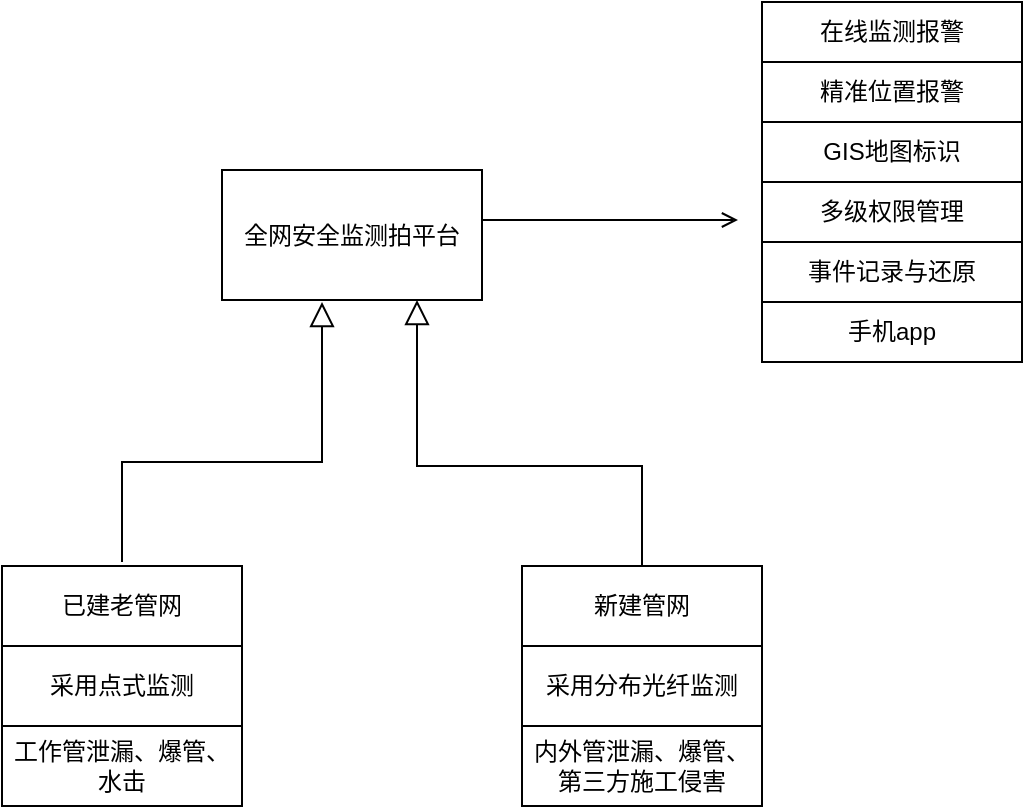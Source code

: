 <mxfile version="16.1.0" type="github">
  <diagram id="C5RBs43oDa-KdzZeNtuy" name="Page-1">
    <mxGraphModel dx="1185" dy="625" grid="1" gridSize="10" guides="1" tooltips="1" connect="1" arrows="1" fold="1" page="1" pageScale="1" pageWidth="827" pageHeight="1169" math="0" shadow="0">
      <root>
        <mxCell id="WIyWlLk6GJQsqaUBKTNV-0" />
        <mxCell id="WIyWlLk6GJQsqaUBKTNV-1" parent="WIyWlLk6GJQsqaUBKTNV-0" />
        <mxCell id="zkfFHV4jXpPFQw0GAbJ--12" value="" style="endArrow=block;endSize=10;endFill=0;shadow=0;strokeWidth=1;rounded=0;edgeStyle=elbowEdgeStyle;elbow=vertical;" parent="WIyWlLk6GJQsqaUBKTNV-1" edge="1">
          <mxGeometry width="160" relative="1" as="geometry">
            <mxPoint x="200" y="360" as="sourcePoint" />
            <mxPoint x="300" y="230" as="targetPoint" />
            <Array as="points">
              <mxPoint x="250" y="310" />
            </Array>
          </mxGeometry>
        </mxCell>
        <mxCell id="zkfFHV4jXpPFQw0GAbJ--26" value="" style="endArrow=open;shadow=0;strokeWidth=1;rounded=0;endFill=1;edgeStyle=elbowEdgeStyle;elbow=vertical;" parent="WIyWlLk6GJQsqaUBKTNV-1" edge="1">
          <mxGeometry x="0.5" y="41" relative="1" as="geometry">
            <mxPoint x="380" y="189" as="sourcePoint" />
            <mxPoint x="508" y="189" as="targetPoint" />
            <mxPoint x="-40" y="32" as="offset" />
          </mxGeometry>
        </mxCell>
        <mxCell id="Zr6cD8WPCJdPZ7BDopXq-2" value="全网安全监测拍平台" style="rounded=0;whiteSpace=wrap;html=1;" vertex="1" parent="WIyWlLk6GJQsqaUBKTNV-1">
          <mxGeometry x="250" y="164" width="130" height="65" as="geometry" />
        </mxCell>
        <mxCell id="Zr6cD8WPCJdPZ7BDopXq-5" value="精准位置报警" style="rounded=0;whiteSpace=wrap;html=1;" vertex="1" parent="WIyWlLk6GJQsqaUBKTNV-1">
          <mxGeometry x="520" y="110" width="130" height="30" as="geometry" />
        </mxCell>
        <mxCell id="Zr6cD8WPCJdPZ7BDopXq-7" value="GIS地图标识" style="rounded=0;whiteSpace=wrap;html=1;" vertex="1" parent="WIyWlLk6GJQsqaUBKTNV-1">
          <mxGeometry x="520" y="140" width="130" height="30" as="geometry" />
        </mxCell>
        <mxCell id="Zr6cD8WPCJdPZ7BDopXq-8" value="多级权限管理" style="rounded=0;whiteSpace=wrap;html=1;" vertex="1" parent="WIyWlLk6GJQsqaUBKTNV-1">
          <mxGeometry x="520" y="170" width="130" height="30" as="geometry" />
        </mxCell>
        <mxCell id="Zr6cD8WPCJdPZ7BDopXq-9" value="事件记录与还原" style="rounded=0;whiteSpace=wrap;html=1;" vertex="1" parent="WIyWlLk6GJQsqaUBKTNV-1">
          <mxGeometry x="520" y="200" width="130" height="30" as="geometry" />
        </mxCell>
        <mxCell id="Zr6cD8WPCJdPZ7BDopXq-10" value="手机app" style="rounded=0;whiteSpace=wrap;html=1;" vertex="1" parent="WIyWlLk6GJQsqaUBKTNV-1">
          <mxGeometry x="520" y="230" width="130" height="30" as="geometry" />
        </mxCell>
        <mxCell id="Zr6cD8WPCJdPZ7BDopXq-11" value="在线监测报警" style="rounded=0;whiteSpace=wrap;html=1;" vertex="1" parent="WIyWlLk6GJQsqaUBKTNV-1">
          <mxGeometry x="520" y="80" width="130" height="30" as="geometry" />
        </mxCell>
        <mxCell id="Zr6cD8WPCJdPZ7BDopXq-19" value="" style="group;" vertex="1" connectable="0" parent="WIyWlLk6GJQsqaUBKTNV-1">
          <mxGeometry x="140" y="362" width="120" height="120" as="geometry" />
        </mxCell>
        <mxCell id="Zr6cD8WPCJdPZ7BDopXq-13" value="已建老管网" style="rounded=0;whiteSpace=wrap;html=1;" vertex="1" parent="Zr6cD8WPCJdPZ7BDopXq-19">
          <mxGeometry width="120" height="40" as="geometry" />
        </mxCell>
        <mxCell id="Zr6cD8WPCJdPZ7BDopXq-14" value="采用点式监测" style="rounded=0;whiteSpace=wrap;html=1;" vertex="1" parent="Zr6cD8WPCJdPZ7BDopXq-19">
          <mxGeometry y="40" width="120" height="40" as="geometry" />
        </mxCell>
        <mxCell id="Zr6cD8WPCJdPZ7BDopXq-15" value="工作管泄漏、爆管、水击" style="rounded=0;whiteSpace=wrap;html=1;" vertex="1" parent="Zr6cD8WPCJdPZ7BDopXq-19">
          <mxGeometry y="80" width="120" height="40" as="geometry" />
        </mxCell>
        <mxCell id="Zr6cD8WPCJdPZ7BDopXq-20" value="" style="group;" vertex="1" connectable="0" parent="WIyWlLk6GJQsqaUBKTNV-1">
          <mxGeometry x="320" y="312" width="200" height="170" as="geometry" />
        </mxCell>
        <mxCell id="zkfFHV4jXpPFQw0GAbJ--16" value="" style="endArrow=block;endSize=10;endFill=0;shadow=0;strokeWidth=1;rounded=0;edgeStyle=elbowEdgeStyle;elbow=vertical;entryX=0.75;entryY=1;entryDx=0;entryDy=0;" parent="Zr6cD8WPCJdPZ7BDopXq-20" target="Zr6cD8WPCJdPZ7BDopXq-2" edge="1">
          <mxGeometry width="160" relative="1" as="geometry">
            <mxPoint x="140" y="50" as="sourcePoint" />
            <mxPoint x="30" y="-52" as="targetPoint" />
            <Array as="points">
              <mxPoint />
              <mxPoint x="170" y="20" />
              <mxPoint x="10" y="20" />
            </Array>
          </mxGeometry>
        </mxCell>
        <mxCell id="Zr6cD8WPCJdPZ7BDopXq-16" value="新建管网" style="rounded=0;whiteSpace=wrap;html=1;" vertex="1" parent="Zr6cD8WPCJdPZ7BDopXq-20">
          <mxGeometry x="80" y="50" width="120" height="40" as="geometry" />
        </mxCell>
        <mxCell id="Zr6cD8WPCJdPZ7BDopXq-17" value="采用分布光纤监测" style="rounded=0;whiteSpace=wrap;html=1;" vertex="1" parent="Zr6cD8WPCJdPZ7BDopXq-20">
          <mxGeometry x="80" y="90" width="120" height="40" as="geometry" />
        </mxCell>
        <mxCell id="Zr6cD8WPCJdPZ7BDopXq-18" value="内外管泄漏、爆管、第三方施工侵害" style="rounded=0;whiteSpace=wrap;html=1;" vertex="1" parent="Zr6cD8WPCJdPZ7BDopXq-20">
          <mxGeometry x="80" y="130" width="120" height="40" as="geometry" />
        </mxCell>
      </root>
    </mxGraphModel>
  </diagram>
</mxfile>

